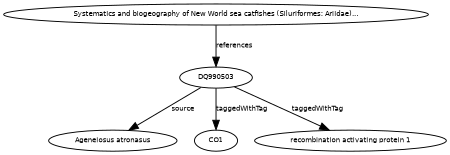 digraph G {
size="3,3";
node [fontsize=7, fontname="Helvetica"];
edge [fontsize=7, fontname="Helvetica"];
node0 [label="DQ990503", width=0.27433100247,height=0.27433100247];
node1 [label="Systematics and biogeography of New World sea catfishes (Siluriformes: Ariidae)...", width=0.27433100247,height=0.27433100247];
node2 [label="Ageneiosus atronasus", width=0.27433100247,height=0.27433100247];
node3 [label="CO1", width=0.27433100247,height=0.27433100247];
node4 [label="recombination activating protein 1", width=0.27433100247,height=0.27433100247];
node1 -> node0 [label="references"];
node0 -> node2 [label="source"];
node0 -> node3 [label="taggedWithTag"];
node0 -> node4 [label="taggedWithTag"];
}

